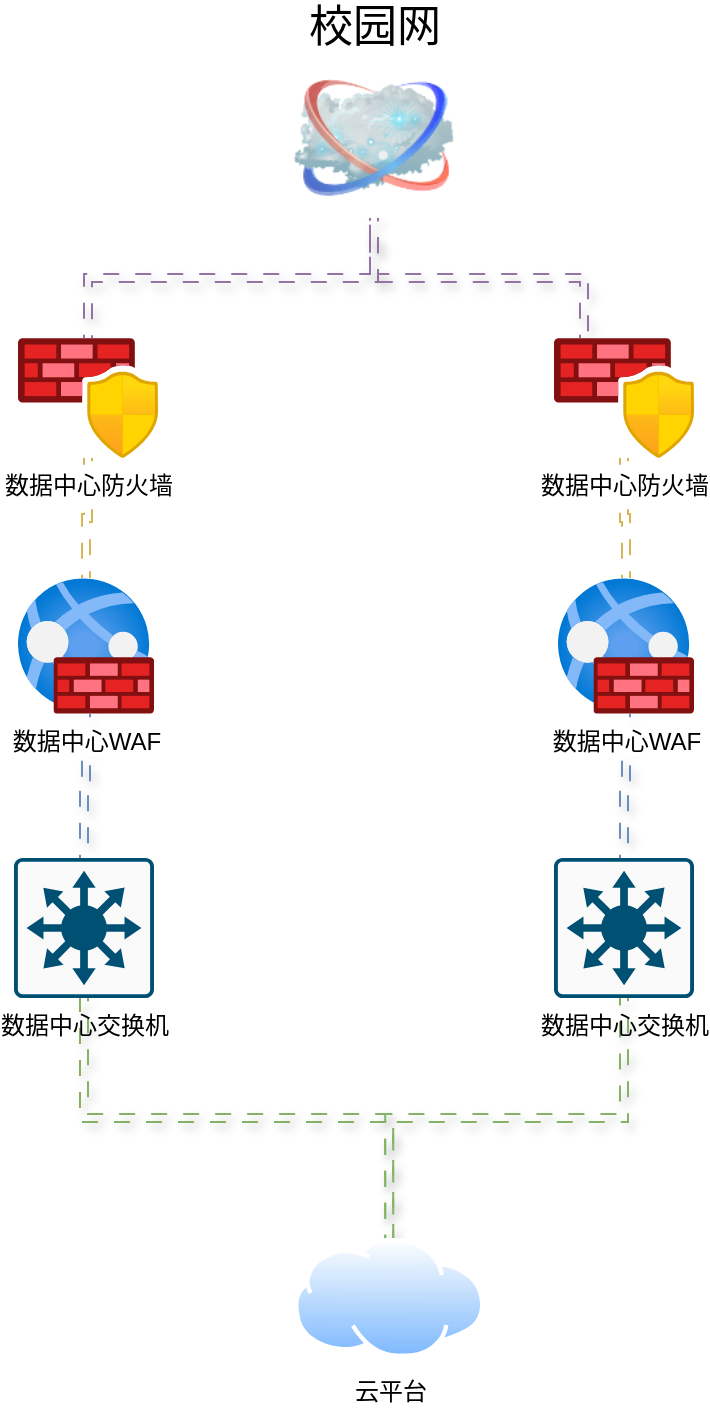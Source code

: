 <mxfile version="28.2.0">
  <diagram name="第 1 页" id="oOmn0ctsRuhf4384EfC4">
    <mxGraphModel dx="1418" dy="786" grid="1" gridSize="10" guides="1" tooltips="1" connect="1" arrows="1" fold="1" page="1" pageScale="1" pageWidth="827" pageHeight="1169" math="0" shadow="0">
      <root>
        <mxCell id="0" />
        <mxCell id="1" parent="0" />
        <mxCell id="mk1PeYjCAYZyhPmeWGiv-1" style="edgeStyle=orthogonalEdgeStyle;rounded=0;orthogonalLoop=1;jettySize=auto;html=1;exitX=0.5;exitY=1;exitDx=0;exitDy=0;shape=link;flowAnimation=1;shadow=1;fillColor=#e1d5e7;strokeColor=#9673a6;" edge="1" parent="1" source="mk1PeYjCAYZyhPmeWGiv-3" target="mk1PeYjCAYZyhPmeWGiv-5">
          <mxGeometry relative="1" as="geometry" />
        </mxCell>
        <mxCell id="mk1PeYjCAYZyhPmeWGiv-2" style="edgeStyle=orthogonalEdgeStyle;rounded=0;orthogonalLoop=1;jettySize=auto;html=1;shape=link;flowAnimation=1;shadow=1;fillColor=#e1d5e7;strokeColor=#9673a6;" edge="1" parent="1" source="mk1PeYjCAYZyhPmeWGiv-3" target="mk1PeYjCAYZyhPmeWGiv-7">
          <mxGeometry relative="1" as="geometry">
            <Array as="points">
              <mxPoint x="470" y="260" />
              <mxPoint x="575" y="260" />
            </Array>
          </mxGeometry>
        </mxCell>
        <mxCell id="mk1PeYjCAYZyhPmeWGiv-3" value="校园网" style="image;html=1;labelBackgroundColor=#ffffff;image=img/lib/clip_art/networking/Cloud_128x128.png;rounded=1;shadow=0;comic=0;strokeWidth=2;fontSize=22;labelPosition=center;verticalLabelPosition=top;align=center;verticalAlign=bottom;" vertex="1" parent="1">
          <mxGeometry x="430" y="150" width="80" height="80" as="geometry" />
        </mxCell>
        <mxCell id="mk1PeYjCAYZyhPmeWGiv-4" style="edgeStyle=orthogonalEdgeStyle;rounded=0;orthogonalLoop=1;jettySize=auto;html=1;shape=link;flowAnimation=1;fillColor=#fff2cc;strokeColor=#d6b656;" edge="1" parent="1" source="mk1PeYjCAYZyhPmeWGiv-5" target="mk1PeYjCAYZyhPmeWGiv-9">
          <mxGeometry relative="1" as="geometry" />
        </mxCell>
        <mxCell id="mk1PeYjCAYZyhPmeWGiv-5" value="数据中心防火墙" style="image;aspect=fixed;html=1;points=[];align=center;fontSize=12;image=img/lib/azure2/networking/Azure_Firewall_Manager.svg;" vertex="1" parent="1">
          <mxGeometry x="292" y="290" width="70" height="60" as="geometry" />
        </mxCell>
        <mxCell id="mk1PeYjCAYZyhPmeWGiv-6" value="" style="edgeStyle=orthogonalEdgeStyle;rounded=0;orthogonalLoop=1;jettySize=auto;html=1;flowAnimation=1;shape=link;fillColor=#fff2cc;strokeColor=#d6b656;" edge="1" parent="1" source="mk1PeYjCAYZyhPmeWGiv-7" target="mk1PeYjCAYZyhPmeWGiv-11">
          <mxGeometry relative="1" as="geometry">
            <Array as="points">
              <mxPoint x="595" y="380" />
              <mxPoint x="596" y="380" />
            </Array>
          </mxGeometry>
        </mxCell>
        <mxCell id="mk1PeYjCAYZyhPmeWGiv-7" value="数据中心防火墙" style="image;aspect=fixed;html=1;points=[];align=center;fontSize=12;image=img/lib/azure2/networking/Azure_Firewall_Manager.svg;" vertex="1" parent="1">
          <mxGeometry x="560" y="290" width="70" height="60" as="geometry" />
        </mxCell>
        <mxCell id="mk1PeYjCAYZyhPmeWGiv-8" value="" style="edgeStyle=orthogonalEdgeStyle;rounded=0;orthogonalLoop=1;jettySize=auto;html=1;fillColor=#dae8fc;strokeColor=#6c8ebf;shape=link;flowAnimation=1;shadow=1;" edge="1" parent="1" source="mk1PeYjCAYZyhPmeWGiv-9" target="mk1PeYjCAYZyhPmeWGiv-13">
          <mxGeometry relative="1" as="geometry" />
        </mxCell>
        <mxCell id="mk1PeYjCAYZyhPmeWGiv-9" value="数据中心WAF" style="image;aspect=fixed;html=1;points=[];align=center;fontSize=12;image=img/lib/azure2/networking/Web_Application_Firewall_Policies_WAF.svg;" vertex="1" parent="1">
          <mxGeometry x="292" y="410" width="68" height="68" as="geometry" />
        </mxCell>
        <mxCell id="mk1PeYjCAYZyhPmeWGiv-10" value="" style="edgeStyle=orthogonalEdgeStyle;rounded=0;orthogonalLoop=1;jettySize=auto;html=1;shape=link;fillColor=#dae8fc;strokeColor=#6c8ebf;flowAnimation=1;shadow=1;" edge="1" parent="1" source="mk1PeYjCAYZyhPmeWGiv-11" target="mk1PeYjCAYZyhPmeWGiv-15">
          <mxGeometry relative="1" as="geometry" />
        </mxCell>
        <mxCell id="mk1PeYjCAYZyhPmeWGiv-11" value="数据中心WAF" style="image;aspect=fixed;html=1;points=[];align=center;fontSize=12;image=img/lib/azure2/networking/Web_Application_Firewall_Policies_WAF.svg;" vertex="1" parent="1">
          <mxGeometry x="562" y="410" width="68" height="68" as="geometry" />
        </mxCell>
        <mxCell id="mk1PeYjCAYZyhPmeWGiv-12" style="edgeStyle=orthogonalEdgeStyle;rounded=0;orthogonalLoop=1;jettySize=auto;html=1;exitX=0.5;exitY=1;exitDx=0;exitDy=0;exitPerimeter=0;entryX=0.5;entryY=0;entryDx=0;entryDy=0;shape=link;fillColor=#d5e8d4;strokeColor=#82b366;flowAnimation=1;shadow=1;" edge="1" parent="1" source="mk1PeYjCAYZyhPmeWGiv-13" target="mk1PeYjCAYZyhPmeWGiv-16">
          <mxGeometry relative="1" as="geometry">
            <mxPoint x="480" y="730" as="targetPoint" />
          </mxGeometry>
        </mxCell>
        <mxCell id="mk1PeYjCAYZyhPmeWGiv-13" value="数据中心交换机" style="sketch=0;points=[[0.015,0.015,0],[0.985,0.015,0],[0.985,0.985,0],[0.015,0.985,0],[0.25,0,0],[0.5,0,0],[0.75,0,0],[1,0.25,0],[1,0.5,0],[1,0.75,0],[0.75,1,0],[0.5,1,0],[0.25,1,0],[0,0.75,0],[0,0.5,0],[0,0.25,0]];verticalLabelPosition=bottom;html=1;verticalAlign=top;aspect=fixed;align=center;pointerEvents=1;shape=mxgraph.cisco19.rect;prIcon=l3_switch;fillColor=#FAFAFA;strokeColor=#005073;" vertex="1" parent="1">
          <mxGeometry x="290" y="550" width="70" height="70" as="geometry" />
        </mxCell>
        <mxCell id="mk1PeYjCAYZyhPmeWGiv-14" style="edgeStyle=orthogonalEdgeStyle;rounded=0;orthogonalLoop=1;jettySize=auto;html=1;exitX=0.5;exitY=1;exitDx=0;exitDy=0;exitPerimeter=0;shape=link;fillColor=#d5e8d4;strokeColor=#82b366;flowAnimation=1;shadow=1;" edge="1" parent="1" source="mk1PeYjCAYZyhPmeWGiv-15" target="mk1PeYjCAYZyhPmeWGiv-16">
          <mxGeometry relative="1" as="geometry" />
        </mxCell>
        <mxCell id="mk1PeYjCAYZyhPmeWGiv-15" value="数据中心交换机" style="sketch=0;points=[[0.015,0.015,0],[0.985,0.015,0],[0.985,0.985,0],[0.015,0.985,0],[0.25,0,0],[0.5,0,0],[0.75,0,0],[1,0.25,0],[1,0.5,0],[1,0.75,0],[0.75,1,0],[0.5,1,0],[0.25,1,0],[0,0.75,0],[0,0.5,0],[0,0.25,0]];verticalLabelPosition=bottom;html=1;verticalAlign=top;aspect=fixed;align=center;pointerEvents=1;shape=mxgraph.cisco19.rect;prIcon=l3_switch;fillColor=#FAFAFA;strokeColor=#005073;" vertex="1" parent="1">
          <mxGeometry x="560" y="550" width="70" height="70" as="geometry" />
        </mxCell>
        <mxCell id="mk1PeYjCAYZyhPmeWGiv-16" value="云平台" style="image;aspect=fixed;perimeter=ellipsePerimeter;html=1;align=center;shadow=0;dashed=0;spacingTop=3;image=img/lib/active_directory/internet_cloud.svg;" vertex="1" parent="1">
          <mxGeometry x="430" y="740" width="95.24" height="60" as="geometry" />
        </mxCell>
      </root>
    </mxGraphModel>
  </diagram>
</mxfile>
